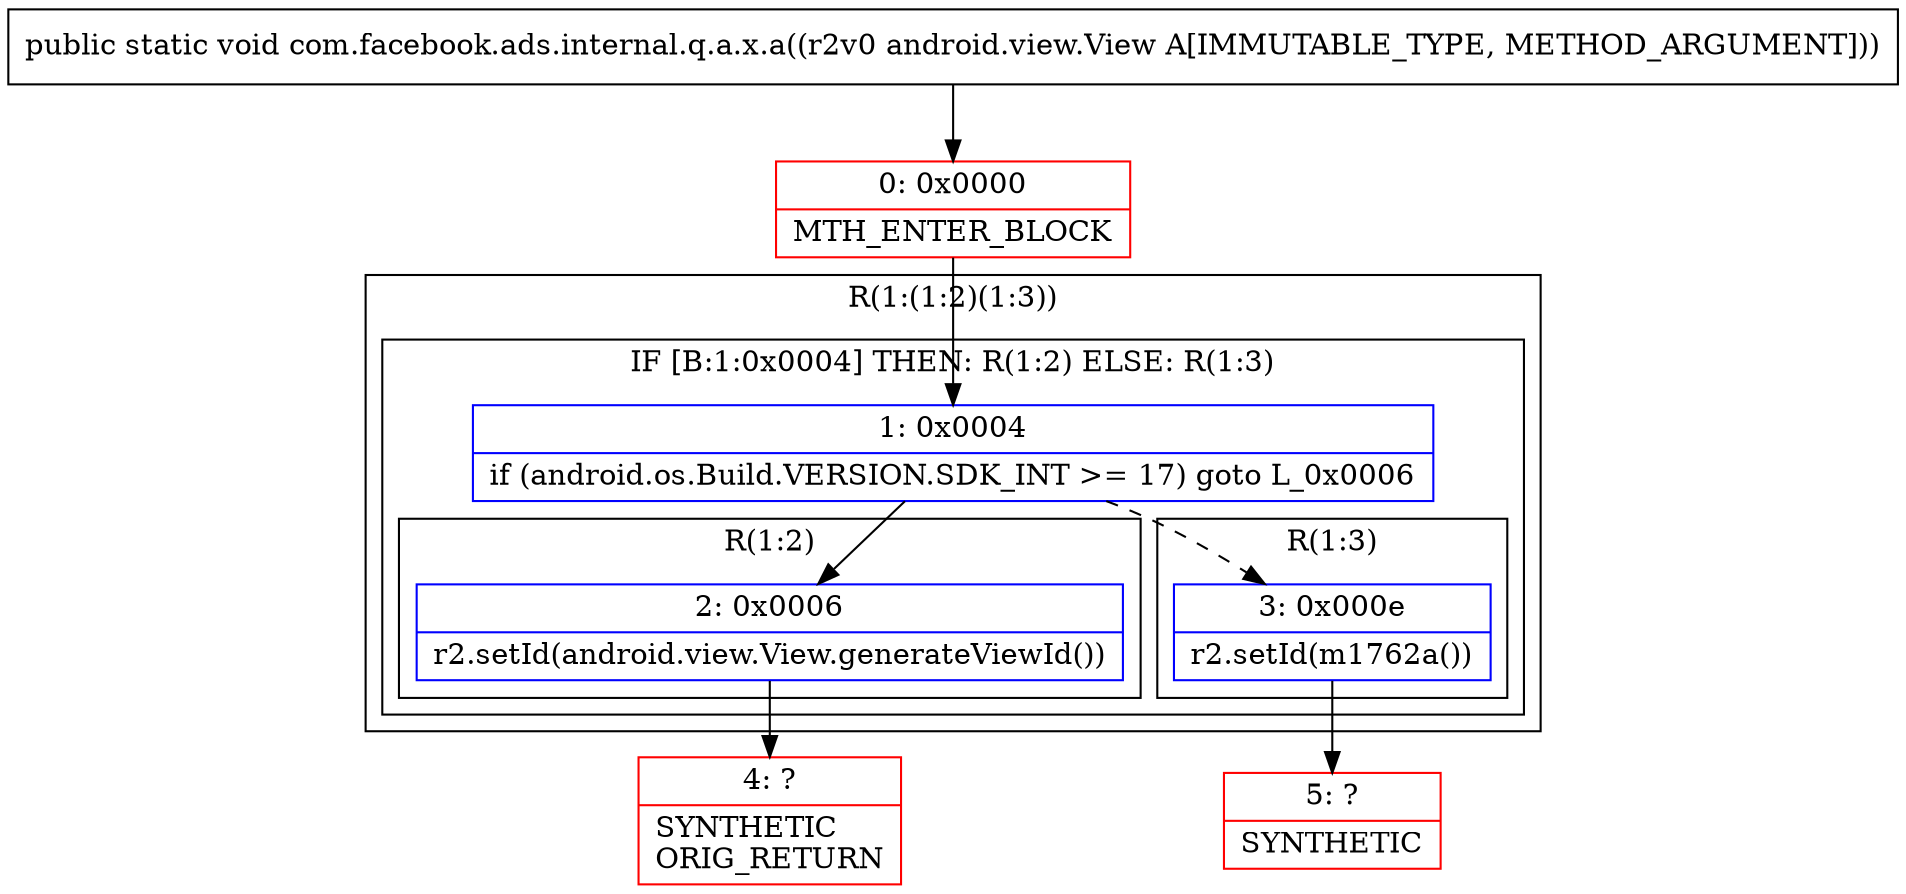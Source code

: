 digraph "CFG forcom.facebook.ads.internal.q.a.x.a(Landroid\/view\/View;)V" {
subgraph cluster_Region_2092386874 {
label = "R(1:(1:2)(1:3))";
node [shape=record,color=blue];
subgraph cluster_IfRegion_1786092476 {
label = "IF [B:1:0x0004] THEN: R(1:2) ELSE: R(1:3)";
node [shape=record,color=blue];
Node_1 [shape=record,label="{1\:\ 0x0004|if (android.os.Build.VERSION.SDK_INT \>= 17) goto L_0x0006\l}"];
subgraph cluster_Region_687829950 {
label = "R(1:2)";
node [shape=record,color=blue];
Node_2 [shape=record,label="{2\:\ 0x0006|r2.setId(android.view.View.generateViewId())\l}"];
}
subgraph cluster_Region_2130474865 {
label = "R(1:3)";
node [shape=record,color=blue];
Node_3 [shape=record,label="{3\:\ 0x000e|r2.setId(m1762a())\l}"];
}
}
}
Node_0 [shape=record,color=red,label="{0\:\ 0x0000|MTH_ENTER_BLOCK\l}"];
Node_4 [shape=record,color=red,label="{4\:\ ?|SYNTHETIC\lORIG_RETURN\l}"];
Node_5 [shape=record,color=red,label="{5\:\ ?|SYNTHETIC\l}"];
MethodNode[shape=record,label="{public static void com.facebook.ads.internal.q.a.x.a((r2v0 android.view.View A[IMMUTABLE_TYPE, METHOD_ARGUMENT])) }"];
MethodNode -> Node_0;
Node_1 -> Node_2;
Node_1 -> Node_3[style=dashed];
Node_2 -> Node_4;
Node_3 -> Node_5;
Node_0 -> Node_1;
}

